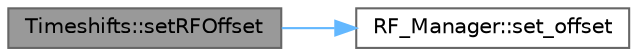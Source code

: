 digraph "Timeshifts::setRFOffset"
{
 // LATEX_PDF_SIZE
  bgcolor="transparent";
  edge [fontname=Helvetica,fontsize=10,labelfontname=Helvetica,labelfontsize=10];
  node [fontname=Helvetica,fontsize=10,shape=box,height=0.2,width=0.4];
  rankdir="LR";
  Node1 [id="Node000001",label="Timeshifts::setRFOffset",height=0.2,width=0.4,color="gray40", fillcolor="grey60", style="filled", fontcolor="black",tooltip="Set RF offset (synonymous to Timeshifts::setRFShift)"];
  Node1 -> Node2 [id="edge1_Node000001_Node000002",color="steelblue1",style="solid",tooltip=" "];
  Node2 [id="Node000002",label="RF_Manager::set_offset",height=0.2,width=0.4,color="grey40", fillcolor="white", style="filled",URL="$class_r_f___manager.html#af77da981c42516fe794bd6dcfc651730",tooltip=" "];
}
